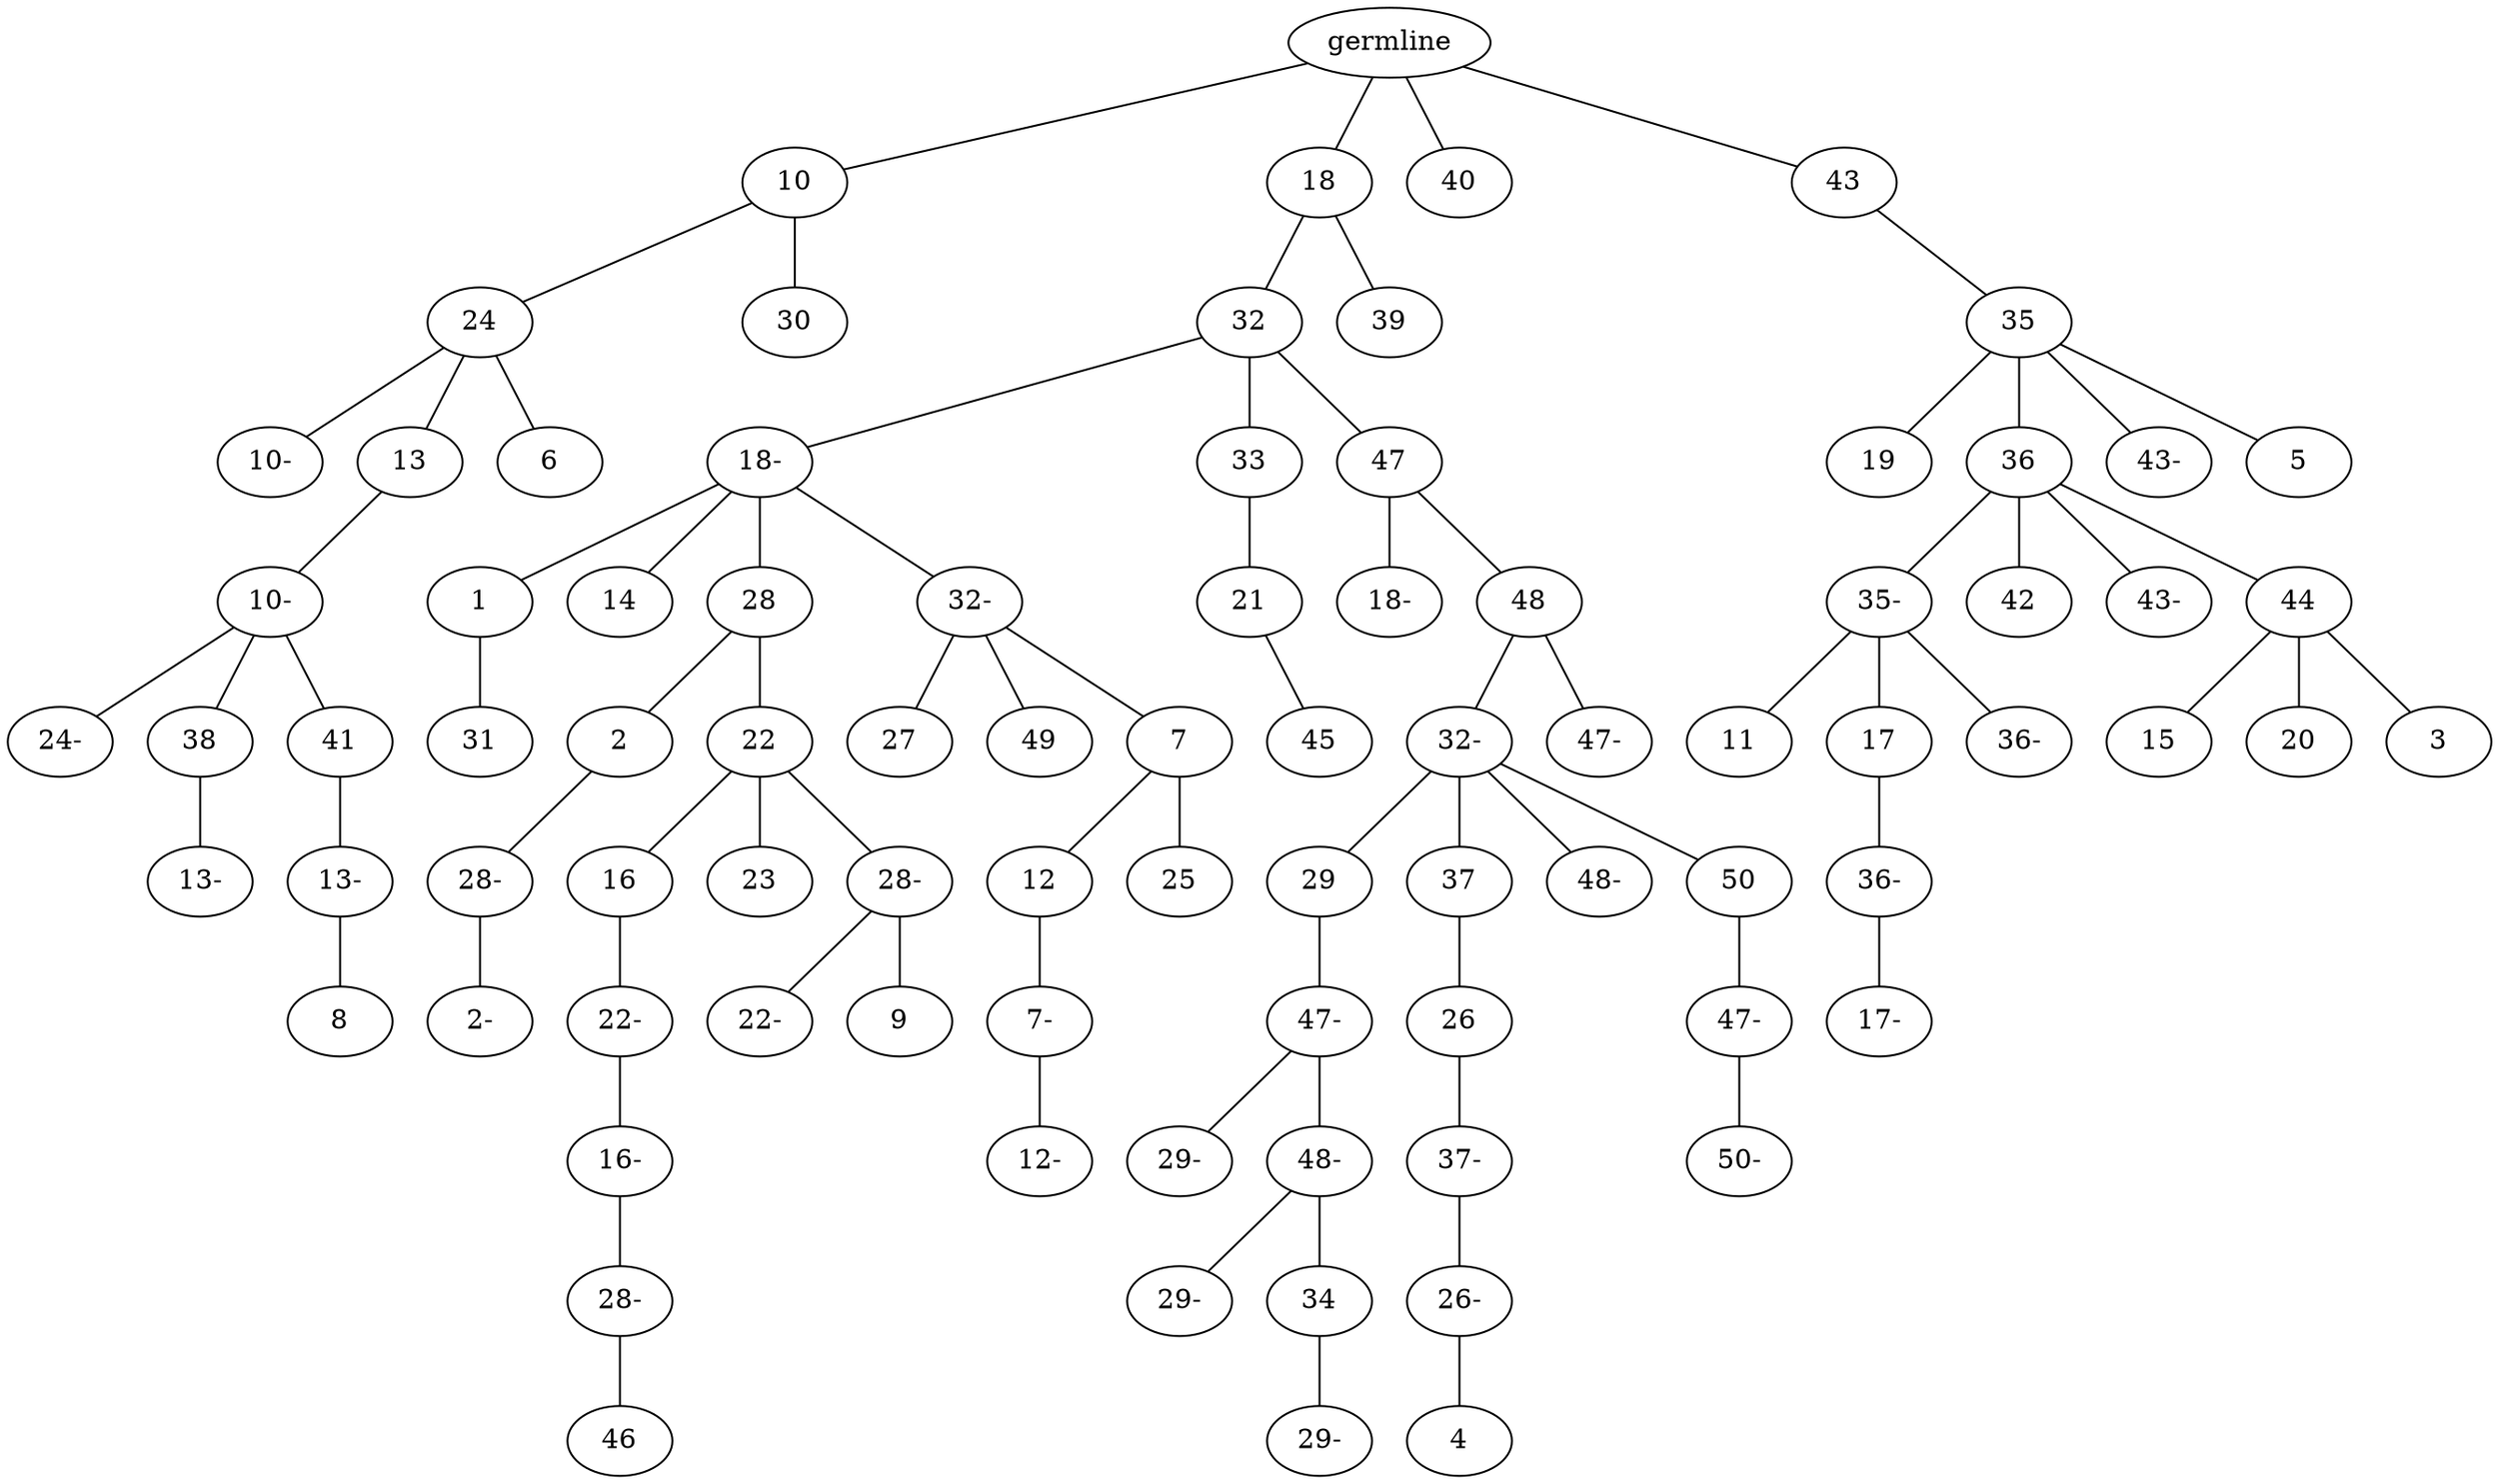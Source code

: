 graph tree {
    "139964368298576" [label="germline"];
    "139964371388304" [label="10"];
    "139964371387872" [label="24"];
    "139964371388112" [label="10-"];
    "139964371387968" [label="13"];
    "139964356420800" [label="10-"];
    "139964356422960" [label="24-"];
    "139964356421136" [label="38"];
    "139964356422672" [label="13-"];
    "139964356422816" [label="41"];
    "139964356420944" [label="13-"];
    "139964356422144" [label="8"];
    "139964356423440" [label="6"];
    "139964371389408" [label="30"];
    "139964371389696" [label="18"];
    "139964356422384" [label="32"];
    "139964356420416" [label="18-"];
    "139964356421952" [label="1"];
    "139964356420080" [label="31"];
    "139964356420464" [label="14"];
    "139964356011392" [label="28"];
    "139964356010816" [label="2"];
    "139964356010096" [label="28-"];
    "139964356012928" [label="2-"];
    "139964356010384" [label="22"];
    "139964356011056" [label="16"];
    "139964356011008" [label="22-"];
    "139964356011296" [label="16-"];
    "139964356012160" [label="28-"];
    "139964356013936" [label="46"];
    "139964356012304" [label="23"];
    "139964356011248" [label="28-"];
    "139964356012112" [label="22-"];
    "139964356011440" [label="9"];
    "139964356011536" [label="32-"];
    "139964356013648" [label="27"];
    "139964356010528" [label="49"];
    "139964356013120" [label="7"];
    "139964356011104" [label="12"];
    "139964356013024" [label="7-"];
    "139964356011488" [label="12-"];
    "139964356013360" [label="25"];
    "139964356420032" [label="33"];
    "139964359265200" [label="21"];
    "139964359264768" [label="45"];
    "139964356010768" [label="47"];
    "139964367220448" [label="18-"];
    "139964367219536" [label="48"];
    "139964367219056" [label="32-"];
    "139964367219200" [label="29"];
    "139964367218144" [label="47-"];
    "139964367216752" [label="29-"];
    "139964367220304" [label="48-"];
    "139964367216944" [label="29-"];
    "139964367218096" [label="34"];
    "139964367216800" [label="29-"];
    "139964367218768" [label="37"];
    "139964367218048" [label="26"];
    "139964364403088" [label="37-"];
    "139964364405440" [label="26-"];
    "139964364403568" [label="4"];
    "139964367217904" [label="48-"];
    "139964367218192" [label="50"];
    "139964364406160" [label="47-"];
    "139964364404576" [label="50-"];
    "139964367217952" [label="47-"];
    "139964356421520" [label="39"];
    "139964356419792" [label="40"];
    "139964356423200" [label="43"];
    "139964367217808" [label="35"];
    "139964364404816" [label="19"];
    "139964364404096" [label="36"];
    "139964364404768" [label="35-"];
    "139964364403232" [label="11"];
    "139964364404672" [label="17"];
    "139964364403472" [label="36-"];
    "139964356220336" [label="17-"];
    "139964364404336" [label="36-"];
    "139964364403424" [label="42"];
    "139964364402800" [label="43-"];
    "139964356221536" [label="44"];
    "139964356222112" [label="15"];
    "139964356221488" [label="20"];
    "139964356221824" [label="3"];
    "139964364404912" [label="43-"];
    "139964356221056" [label="5"];
    "139964368298576" -- "139964371388304";
    "139964368298576" -- "139964371389696";
    "139964368298576" -- "139964356419792";
    "139964368298576" -- "139964356423200";
    "139964371388304" -- "139964371387872";
    "139964371388304" -- "139964371389408";
    "139964371387872" -- "139964371388112";
    "139964371387872" -- "139964371387968";
    "139964371387872" -- "139964356423440";
    "139964371387968" -- "139964356420800";
    "139964356420800" -- "139964356422960";
    "139964356420800" -- "139964356421136";
    "139964356420800" -- "139964356422816";
    "139964356421136" -- "139964356422672";
    "139964356422816" -- "139964356420944";
    "139964356420944" -- "139964356422144";
    "139964371389696" -- "139964356422384";
    "139964371389696" -- "139964356421520";
    "139964356422384" -- "139964356420416";
    "139964356422384" -- "139964356420032";
    "139964356422384" -- "139964356010768";
    "139964356420416" -- "139964356421952";
    "139964356420416" -- "139964356420464";
    "139964356420416" -- "139964356011392";
    "139964356420416" -- "139964356011536";
    "139964356421952" -- "139964356420080";
    "139964356011392" -- "139964356010816";
    "139964356011392" -- "139964356010384";
    "139964356010816" -- "139964356010096";
    "139964356010096" -- "139964356012928";
    "139964356010384" -- "139964356011056";
    "139964356010384" -- "139964356012304";
    "139964356010384" -- "139964356011248";
    "139964356011056" -- "139964356011008";
    "139964356011008" -- "139964356011296";
    "139964356011296" -- "139964356012160";
    "139964356012160" -- "139964356013936";
    "139964356011248" -- "139964356012112";
    "139964356011248" -- "139964356011440";
    "139964356011536" -- "139964356013648";
    "139964356011536" -- "139964356010528";
    "139964356011536" -- "139964356013120";
    "139964356013120" -- "139964356011104";
    "139964356013120" -- "139964356013360";
    "139964356011104" -- "139964356013024";
    "139964356013024" -- "139964356011488";
    "139964356420032" -- "139964359265200";
    "139964359265200" -- "139964359264768";
    "139964356010768" -- "139964367220448";
    "139964356010768" -- "139964367219536";
    "139964367219536" -- "139964367219056";
    "139964367219536" -- "139964367217952";
    "139964367219056" -- "139964367219200";
    "139964367219056" -- "139964367218768";
    "139964367219056" -- "139964367217904";
    "139964367219056" -- "139964367218192";
    "139964367219200" -- "139964367218144";
    "139964367218144" -- "139964367216752";
    "139964367218144" -- "139964367220304";
    "139964367220304" -- "139964367216944";
    "139964367220304" -- "139964367218096";
    "139964367218096" -- "139964367216800";
    "139964367218768" -- "139964367218048";
    "139964367218048" -- "139964364403088";
    "139964364403088" -- "139964364405440";
    "139964364405440" -- "139964364403568";
    "139964367218192" -- "139964364406160";
    "139964364406160" -- "139964364404576";
    "139964356423200" -- "139964367217808";
    "139964367217808" -- "139964364404816";
    "139964367217808" -- "139964364404096";
    "139964367217808" -- "139964364404912";
    "139964367217808" -- "139964356221056";
    "139964364404096" -- "139964364404768";
    "139964364404096" -- "139964364403424";
    "139964364404096" -- "139964364402800";
    "139964364404096" -- "139964356221536";
    "139964364404768" -- "139964364403232";
    "139964364404768" -- "139964364404672";
    "139964364404768" -- "139964364404336";
    "139964364404672" -- "139964364403472";
    "139964364403472" -- "139964356220336";
    "139964356221536" -- "139964356222112";
    "139964356221536" -- "139964356221488";
    "139964356221536" -- "139964356221824";
}
